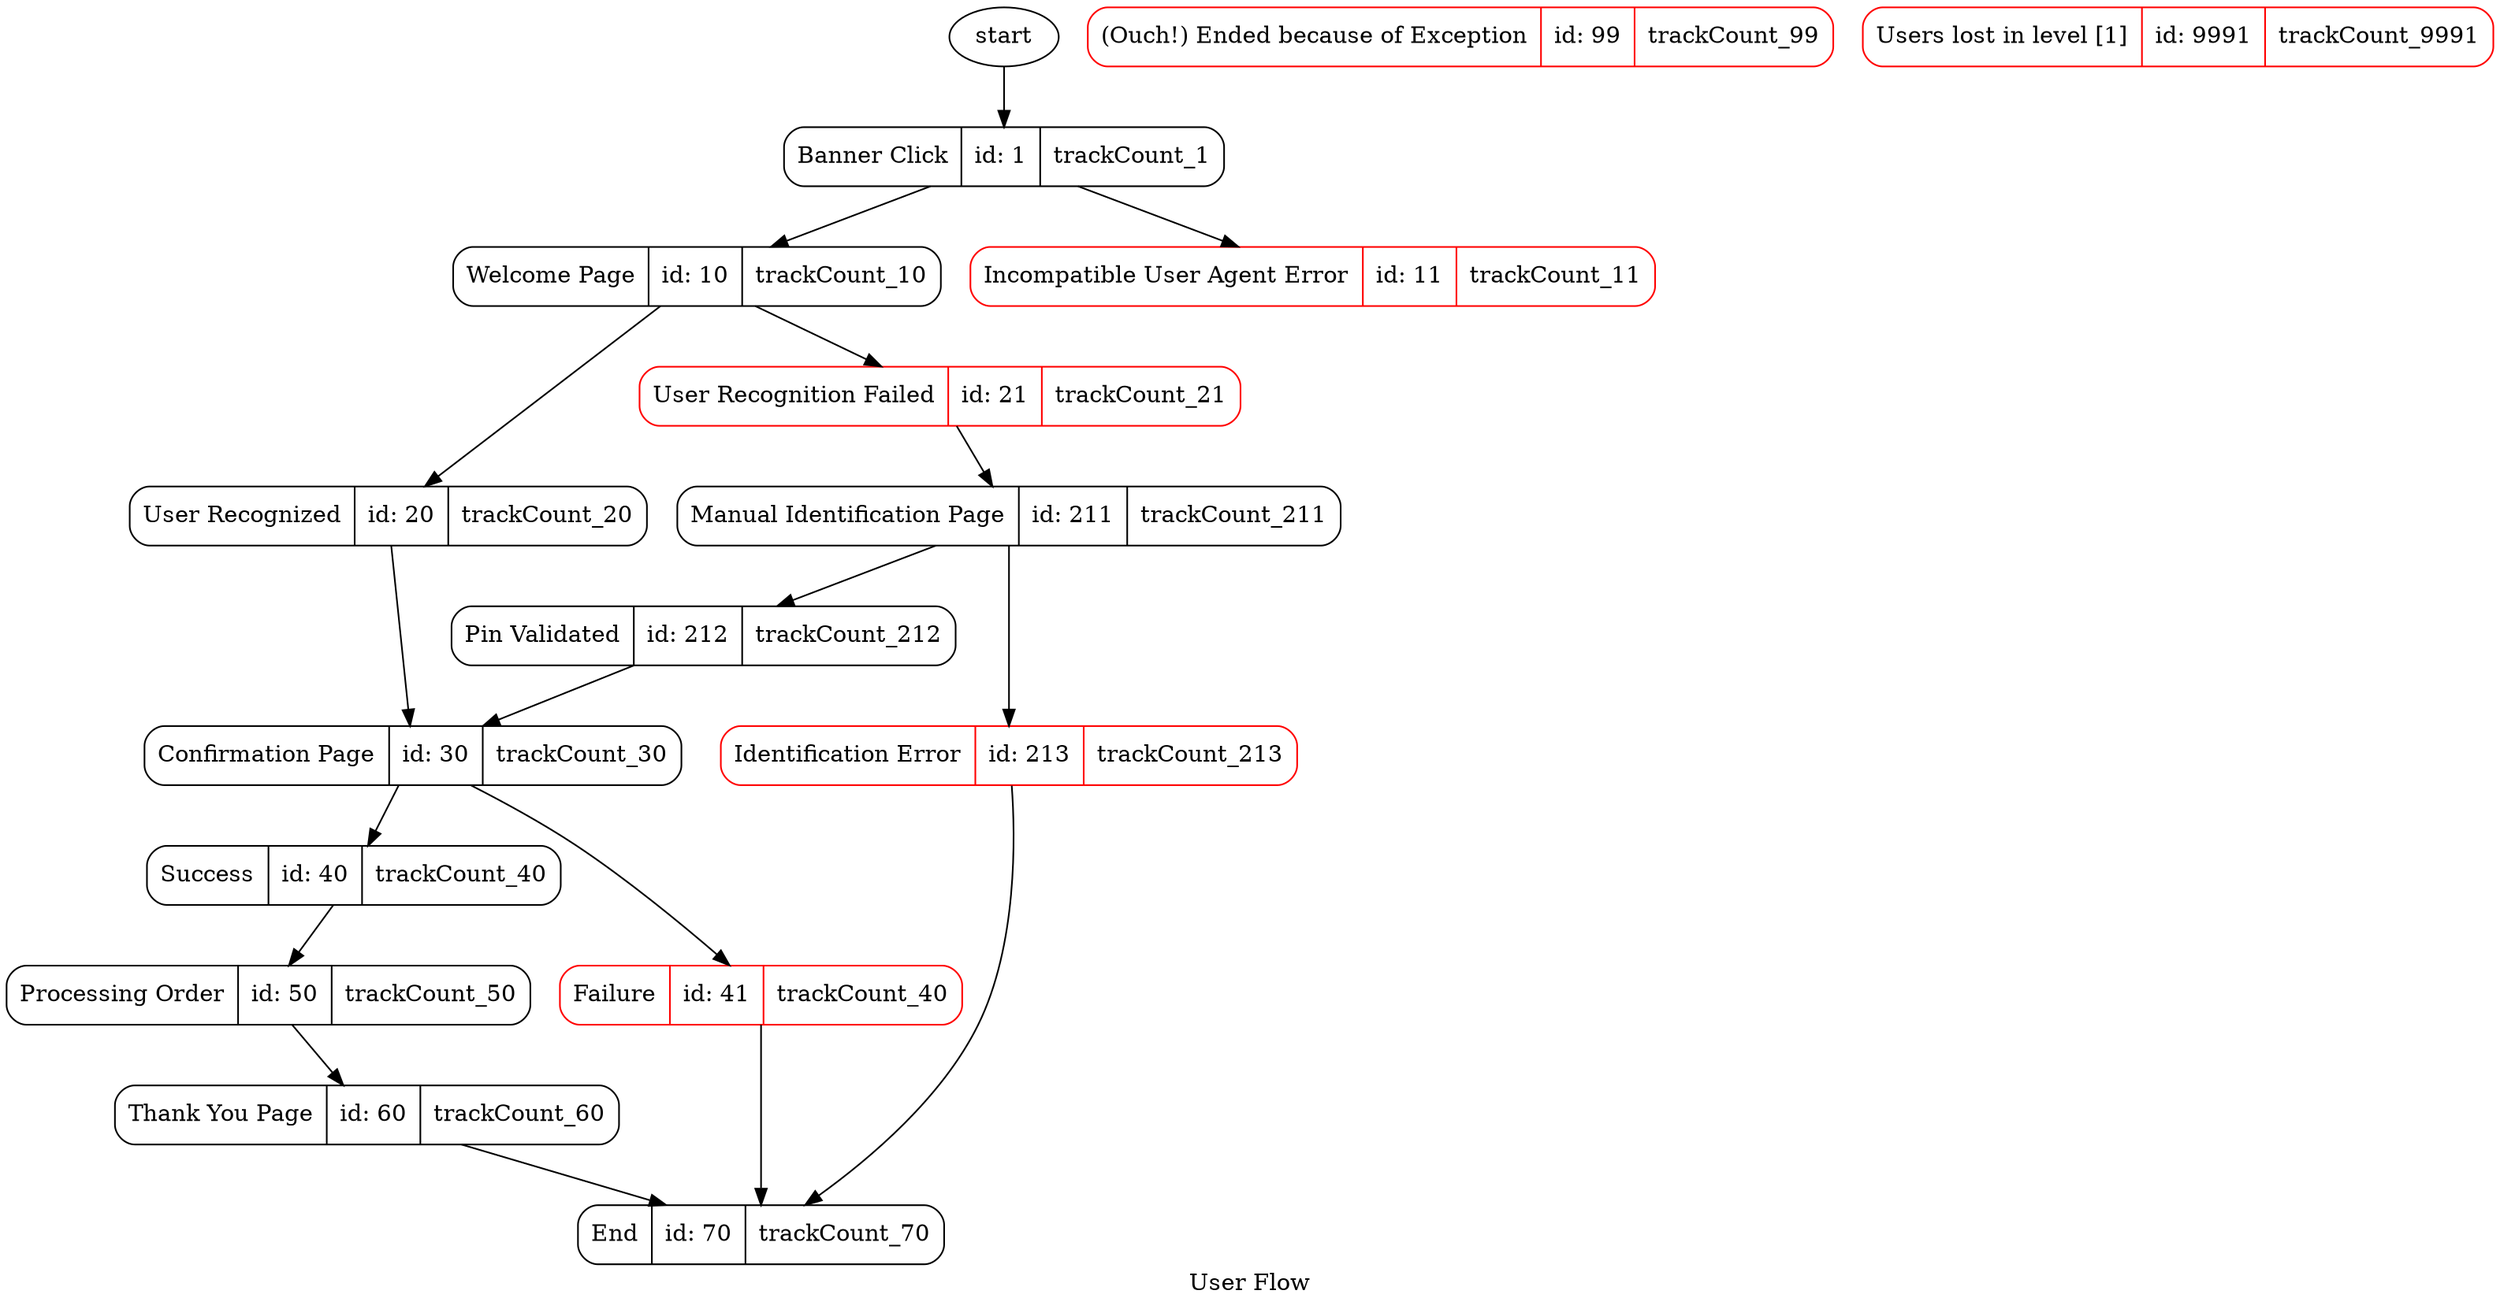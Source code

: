digraph G {
  graph [label="an instatrack report {{date}}"]
  /* uncomment for a left to right graph: rankdir=LR; */
  /*
   rankdir=LR;
   */
  /* Node Names */
  start;
  node [shape=Mrecord];
   1 [label="Banner Click | id: 1 | {{trackCount_1}} "];
  10 [label="Welcome Page | id: 10 | {{trackCount_10}} "];
  11 [label="Incompatible User Agent Error| id: 11 | {{trackCount_11}} ", color=red];
  20 [label="User Recognized | id: 20 | {{trackCount_20}} "];
  21 [label="User Recognition Failed | id: 21 | {{trackCount_21}} ", color=red];
  211 [label="Manual Identification Page | id: 211 | {{trackCount_211}} " ];
  212 [label="Pin Validated | id: 212 | {{trackCount_212}} " ];
  213 [label="Identification Error | id: 213 | {{trackCount_213}} ", color=red];

  30 [label="Confirmation Page | id: 30 | {{trackCount_30}} "];
  40 [label="Success | id: 40 | {{trackCount_40}} "];
  41 [label="Failure | id: 41 | {{trackCount_40}} ", color=red];
  50 [label="Processing Order | id: 50 | {{trackCount_50}} "];
  60 [label="Thank You Page | id: 60 | {{trackCount_60}} "];
  70 [label="End | id: 70 | {{trackCount_70}} "];
  99 [label="(Ouch!) Ended because of Exception | id: 99 | {{trackCount_99}} ", color=red];
  9991 [label="Users lost in level [1] | id: 9991 | {{trackCount_9991}} ", color=red];
  /* 9998 [label="churn after MSISDN detection | id: 9998 | {{trackCount_9998}} "]; */

  /* Transitions */
  start -> 1;
	label = "User Flow";
	1 -> 10 -> 20-> 30 -> 40 -> 50 -> 60 -> 70;
					30 -> 41 -> 70;
	     10->21->211->212->30;
		         211->213->70;
	1 -> 11;
}
